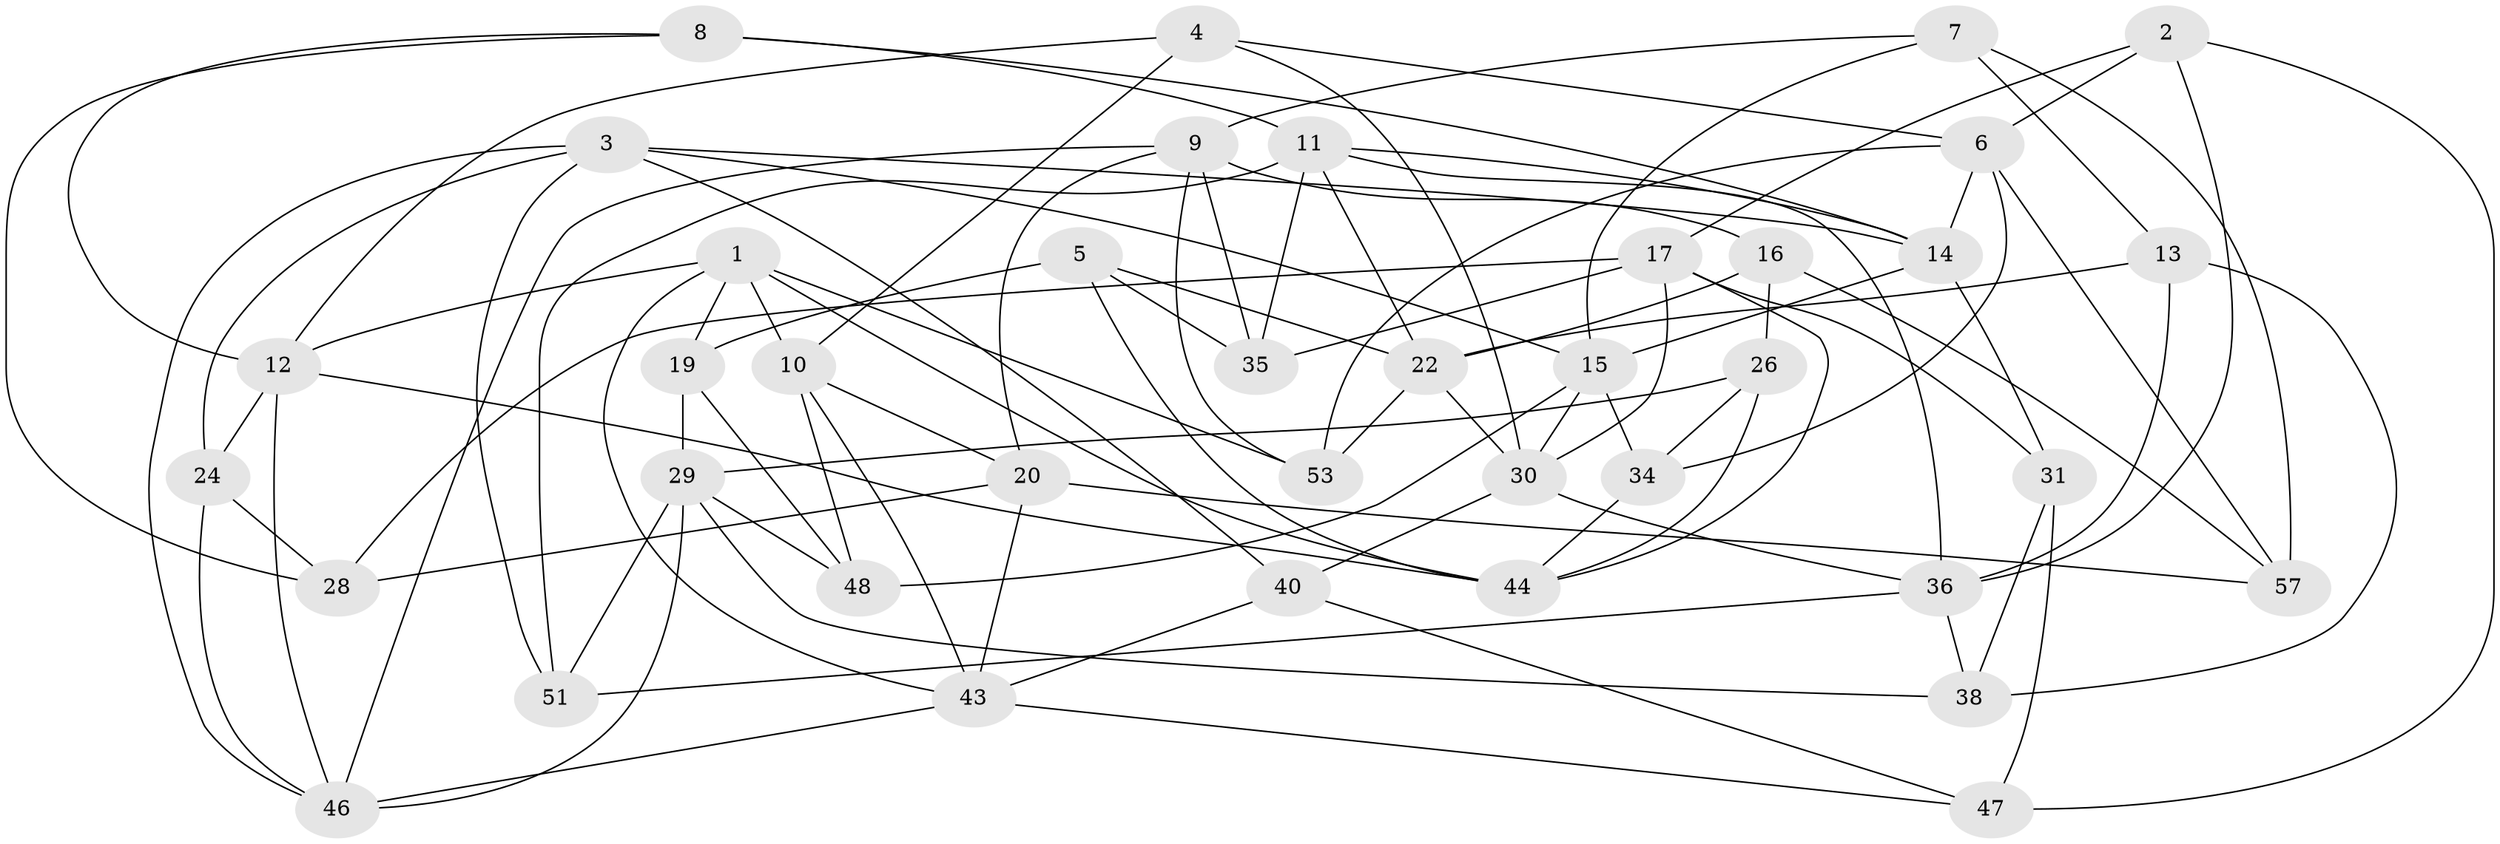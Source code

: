 // Generated by graph-tools (version 1.1) at 2025/52/02/27/25 19:52:28]
// undirected, 39 vertices, 95 edges
graph export_dot {
graph [start="1"]
  node [color=gray90,style=filled];
  1 [super="+54"];
  2;
  3 [super="+25"];
  4;
  5;
  6 [super="+21"];
  7;
  8;
  9 [super="+33"];
  10 [super="+37"];
  11 [super="+42"];
  12 [super="+18"];
  13;
  14 [super="+41"];
  15 [super="+27"];
  16;
  17 [super="+49"];
  19;
  20 [super="+39"];
  22 [super="+23"];
  24;
  26;
  28;
  29 [super="+45"];
  30 [super="+32"];
  31;
  34;
  35;
  36 [super="+55"];
  38;
  40;
  43 [super="+52"];
  44 [super="+56"];
  46 [super="+50"];
  47;
  48;
  51;
  53;
  57;
  1 -- 53;
  1 -- 19;
  1 -- 43;
  1 -- 44;
  1 -- 12;
  1 -- 10;
  2 -- 17;
  2 -- 47;
  2 -- 6;
  2 -- 36;
  3 -- 24;
  3 -- 15;
  3 -- 51;
  3 -- 40;
  3 -- 46;
  3 -- 14;
  4 -- 6;
  4 -- 12;
  4 -- 10;
  4 -- 30;
  5 -- 19;
  5 -- 35;
  5 -- 44;
  5 -- 22;
  6 -- 57;
  6 -- 34;
  6 -- 53;
  6 -- 14;
  7 -- 57;
  7 -- 13;
  7 -- 9;
  7 -- 15;
  8 -- 14;
  8 -- 12;
  8 -- 28;
  8 -- 11;
  9 -- 20;
  9 -- 35;
  9 -- 16;
  9 -- 53;
  9 -- 46;
  10 -- 43;
  10 -- 48;
  10 -- 20 [weight=2];
  11 -- 35;
  11 -- 51;
  11 -- 22;
  11 -- 36;
  11 -- 14;
  12 -- 24;
  12 -- 44;
  12 -- 46;
  13 -- 38;
  13 -- 36;
  13 -- 22;
  14 -- 31;
  14 -- 15;
  15 -- 48;
  15 -- 34;
  15 -- 30;
  16 -- 57;
  16 -- 22;
  16 -- 26;
  17 -- 30;
  17 -- 35;
  17 -- 28;
  17 -- 44;
  17 -- 31;
  19 -- 48;
  19 -- 29;
  20 -- 28;
  20 -- 57;
  20 -- 43;
  22 -- 30;
  22 -- 53;
  24 -- 46;
  24 -- 28;
  26 -- 29;
  26 -- 44;
  26 -- 34;
  29 -- 51;
  29 -- 38;
  29 -- 48;
  29 -- 46;
  30 -- 36;
  30 -- 40;
  31 -- 38;
  31 -- 47;
  34 -- 44;
  36 -- 38;
  36 -- 51;
  40 -- 47;
  40 -- 43;
  43 -- 47;
  43 -- 46;
}

